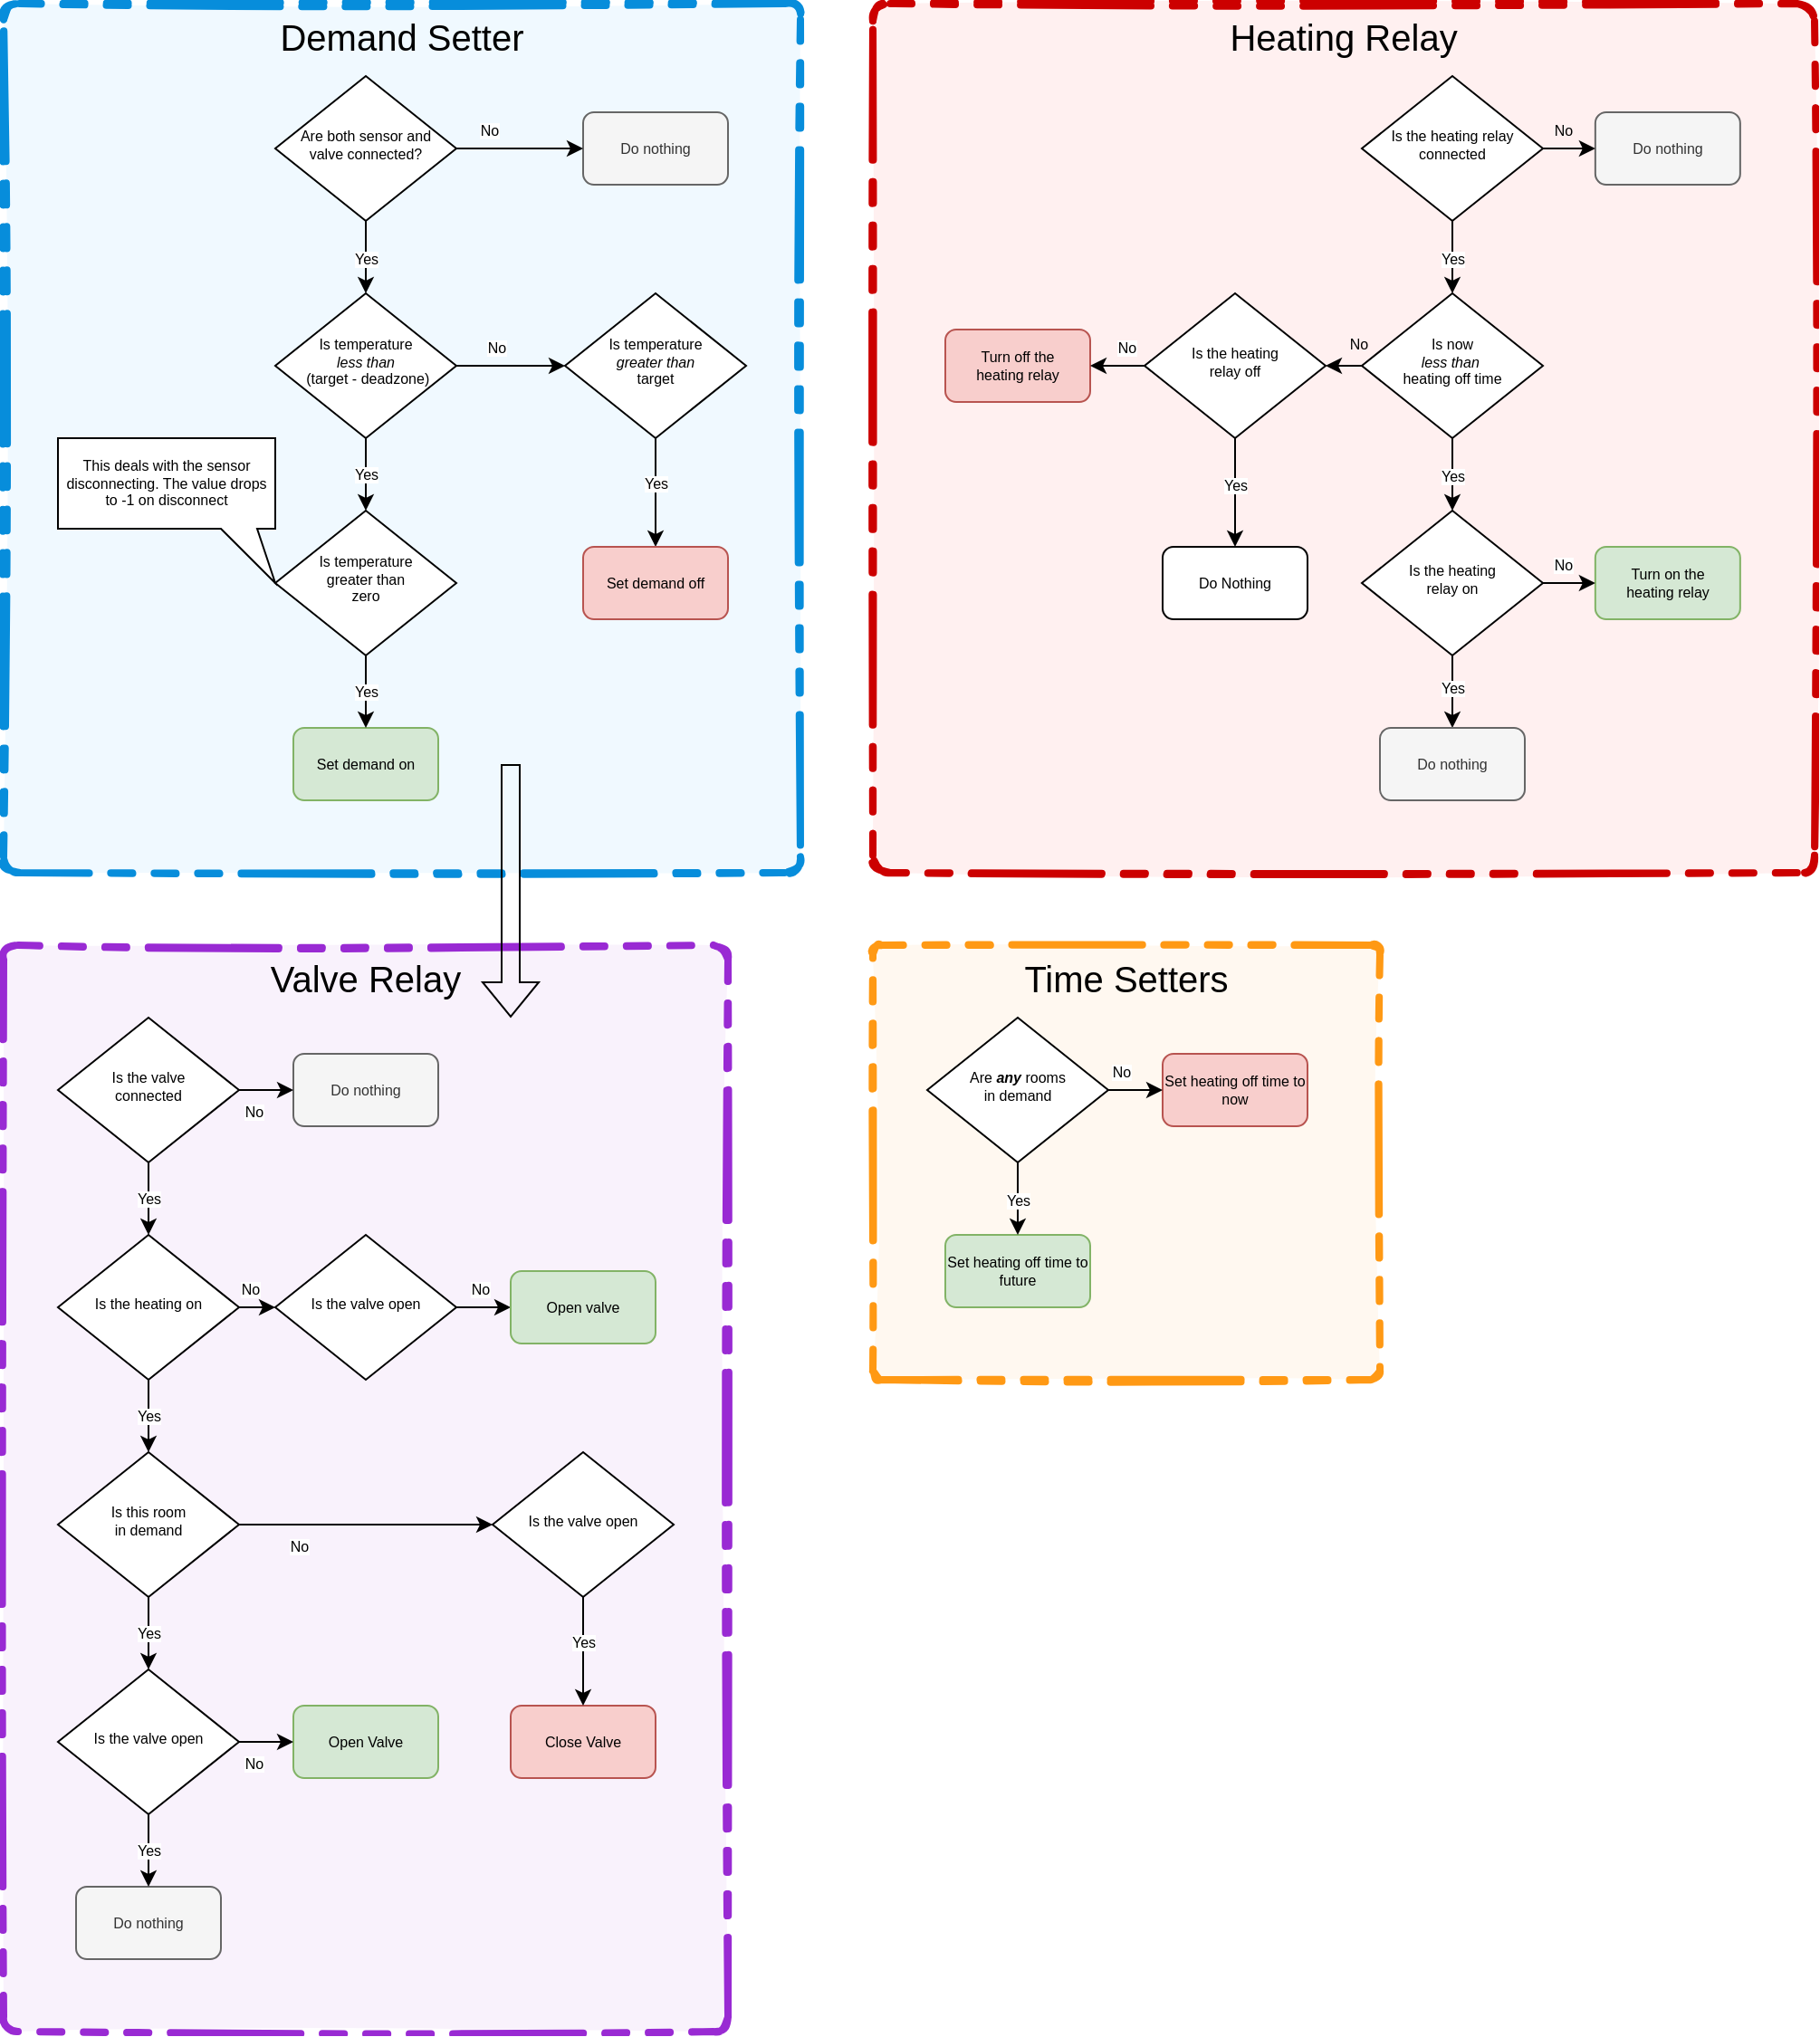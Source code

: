 <mxfile version="15.9.6" type="device"><diagram id="C5RBs43oDa-KdzZeNtuy" name="Page-1"><mxGraphModel dx="2254" dy="1159" grid="1" gridSize="10" guides="1" tooltips="1" connect="1" arrows="1" fold="1" page="0" pageScale="1" pageWidth="827" pageHeight="1169" math="0" shadow="0"><root><mxCell id="WIyWlLk6GJQsqaUBKTNV-0"/><mxCell id="WIyWlLk6GJQsqaUBKTNV-1" parent="WIyWlLk6GJQsqaUBKTNV-0"/><mxCell id="Wwm1daDVF6ZwRtCLSEJd-118" value="&lt;font style=&quot;font-size: 20px&quot;&gt;Time Setters&lt;br&gt;&lt;/font&gt;" style="whiteSpace=wrap;html=1;rounded=1;arcSize=2;shadow=0;glass=0;dashed=1;comic=0;strokeColor=#ff9914;strokeWidth=4;fillColor=#fff8f0;fontSize=16;align=center;labelPosition=center;verticalLabelPosition=middle;verticalAlign=top;fontStyle=0;horizontal=1;spacingLeft=0;connectable=0;container=1;collapsible=0;recursiveResize=0;dashPattern=3 3 3 3 3 3 18 3;sketch=1;fillStyle=solid;" vertex="1" parent="WIyWlLk6GJQsqaUBKTNV-1"><mxGeometry x="480" y="600" width="280" height="240" as="geometry"/></mxCell><mxCell id="Wwm1daDVF6ZwRtCLSEJd-115" value="&lt;font style=&quot;font-size: 20px&quot;&gt;Demand Setter&lt;br&gt;&lt;/font&gt;" style="whiteSpace=wrap;html=1;rounded=1;arcSize=2;shadow=0;glass=0;dashed=1;comic=0;strokeColor=#078DDB;strokeWidth=4;fillColor=#f0f9ff;fontSize=16;align=center;labelPosition=center;verticalLabelPosition=middle;verticalAlign=top;fontStyle=0;horizontal=1;spacingLeft=0;connectable=0;container=1;collapsible=0;recursiveResize=0;dashPattern=3 3 3 3 3 3 18 3;sketch=1;fillStyle=solid;" vertex="1" parent="WIyWlLk6GJQsqaUBKTNV-1"><mxGeometry y="80" width="440" height="480" as="geometry"/></mxCell><mxCell id="Wwm1daDVF6ZwRtCLSEJd-113" value="&lt;font style=&quot;font-size: 20px&quot;&gt;Heating Relay&lt;br&gt;&lt;/font&gt;" style="whiteSpace=wrap;html=1;rounded=1;arcSize=2;shadow=0;glass=0;dashed=1;comic=0;strokeColor=#c00;strokeWidth=4;fillColor=#fff0f0;fontSize=16;align=center;labelPosition=center;verticalLabelPosition=middle;verticalAlign=top;fontStyle=0;horizontal=1;spacingLeft=0;connectable=0;container=1;collapsible=0;recursiveResize=0;dashPattern=3 3 3 3 3 3 18 3;sketch=1;fillStyle=solid;" vertex="1" parent="WIyWlLk6GJQsqaUBKTNV-1"><mxGeometry x="480" y="80" width="520" height="480" as="geometry"/></mxCell><mxCell id="Wwm1daDVF6ZwRtCLSEJd-110" value="&lt;font style=&quot;font-size: 20px&quot;&gt;Valve Relay&lt;br&gt;&lt;/font&gt;" style="whiteSpace=wrap;html=1;rounded=1;arcSize=2;shadow=0;glass=0;dashed=1;comic=0;strokeColor=#992AD3;strokeWidth=4;fillColor=#F9F2FC;fontSize=16;align=center;labelPosition=center;verticalLabelPosition=middle;verticalAlign=top;fontStyle=0;horizontal=1;spacingLeft=0;connectable=0;container=1;collapsible=0;recursiveResize=0;dashPattern=3 3 3 3 3 3 18 3;sketch=1;fillStyle=solid;" vertex="1" parent="WIyWlLk6GJQsqaUBKTNV-1"><mxGeometry y="600" width="400" height="600" as="geometry"/></mxCell><mxCell id="WIyWlLk6GJQsqaUBKTNV-6" value="Are both sensor and valve connected?" style="rhombus;whiteSpace=wrap;html=1;shadow=0;fontFamily=Helvetica;fontSize=8;align=center;strokeWidth=1;spacing=6;spacingTop=-4;" parent="WIyWlLk6GJQsqaUBKTNV-1" vertex="1"><mxGeometry x="150" y="120" width="100" height="80" as="geometry"/></mxCell><mxCell id="WIyWlLk6GJQsqaUBKTNV-7" value="Set demand on" style="rounded=1;whiteSpace=wrap;html=1;fontSize=8;glass=0;strokeWidth=1;shadow=0;fillColor=#d5e8d4;strokeColor=#82b366;" parent="WIyWlLk6GJQsqaUBKTNV-1" vertex="1"><mxGeometry x="160" y="480" width="80" height="40" as="geometry"/></mxCell><mxCell id="Wwm1daDVF6ZwRtCLSEJd-8" value="Is temperature &lt;br&gt;&lt;i&gt;less than&lt;/i&gt;&lt;br&gt;&amp;nbsp;(target - deadzone)" style="rhombus;whiteSpace=wrap;html=1;shadow=0;fontFamily=Helvetica;fontSize=8;align=center;strokeWidth=1;spacing=6;spacingTop=-4;" vertex="1" parent="WIyWlLk6GJQsqaUBKTNV-1"><mxGeometry x="150" y="240" width="100" height="80" as="geometry"/></mxCell><mxCell id="Wwm1daDVF6ZwRtCLSEJd-9" value="" style="endArrow=classic;html=1;rounded=0;fontSize=8;exitX=0.5;exitY=1;exitDx=0;exitDy=0;entryX=0.5;entryY=0;entryDx=0;entryDy=0;" edge="1" parent="WIyWlLk6GJQsqaUBKTNV-1" source="WIyWlLk6GJQsqaUBKTNV-6" target="Wwm1daDVF6ZwRtCLSEJd-8"><mxGeometry width="50" height="50" relative="1" as="geometry"><mxPoint x="10" y="330" as="sourcePoint"/><mxPoint x="60" y="280" as="targetPoint"/></mxGeometry></mxCell><mxCell id="Wwm1daDVF6ZwRtCLSEJd-10" value="Yes" style="edgeLabel;html=1;align=center;verticalAlign=middle;resizable=0;points=[];fontSize=8;" vertex="1" connectable="0" parent="Wwm1daDVF6ZwRtCLSEJd-9"><mxGeometry x="-0.276" y="-2" relative="1" as="geometry"><mxPoint x="2" y="6" as="offset"/></mxGeometry></mxCell><mxCell id="Wwm1daDVF6ZwRtCLSEJd-11" value="Do nothing" style="rounded=1;whiteSpace=wrap;html=1;fontSize=8;glass=0;strokeWidth=1;shadow=0;fillColor=#f5f5f5;fontColor=#333333;strokeColor=#666666;" vertex="1" parent="WIyWlLk6GJQsqaUBKTNV-1"><mxGeometry x="320" y="140" width="80" height="40" as="geometry"/></mxCell><mxCell id="Wwm1daDVF6ZwRtCLSEJd-12" value="" style="endArrow=classic;html=1;rounded=0;fontSize=8;" edge="1" parent="WIyWlLk6GJQsqaUBKTNV-1" source="WIyWlLk6GJQsqaUBKTNV-6" target="Wwm1daDVF6ZwRtCLSEJd-11"><mxGeometry width="50" height="50" relative="1" as="geometry"><mxPoint x="70" y="300" as="sourcePoint"/><mxPoint x="120" y="250" as="targetPoint"/></mxGeometry></mxCell><mxCell id="Wwm1daDVF6ZwRtCLSEJd-13" value="No" style="edgeLabel;html=1;align=center;verticalAlign=middle;resizable=0;points=[];fontSize=8;" vertex="1" connectable="0" parent="Wwm1daDVF6ZwRtCLSEJd-12"><mxGeometry x="-0.454" y="-1" relative="1" as="geometry"><mxPoint x="-1" y="-11" as="offset"/></mxGeometry></mxCell><mxCell id="Wwm1daDVF6ZwRtCLSEJd-14" value="Is temperature &lt;br&gt;&lt;div&gt;&lt;span&gt;&lt;i&gt;greater than&lt;/i&gt;&lt;/span&gt;&lt;/div&gt;target" style="rhombus;whiteSpace=wrap;html=1;shadow=0;fontFamily=Helvetica;fontSize=8;align=center;strokeWidth=1;spacing=6;spacingTop=-4;" vertex="1" parent="WIyWlLk6GJQsqaUBKTNV-1"><mxGeometry x="310" y="240" width="100" height="80" as="geometry"/></mxCell><mxCell id="Wwm1daDVF6ZwRtCLSEJd-15" value="" style="endArrow=classic;html=1;rounded=0;fontSize=8;" edge="1" parent="WIyWlLk6GJQsqaUBKTNV-1" source="Wwm1daDVF6ZwRtCLSEJd-8" target="Wwm1daDVF6ZwRtCLSEJd-14"><mxGeometry width="50" height="50" relative="1" as="geometry"><mxPoint x="70" y="380" as="sourcePoint"/><mxPoint x="120" y="330" as="targetPoint"/></mxGeometry></mxCell><mxCell id="Wwm1daDVF6ZwRtCLSEJd-16" value="No" style="edgeLabel;html=1;align=center;verticalAlign=middle;resizable=0;points=[];fontSize=8;" vertex="1" connectable="0" parent="Wwm1daDVF6ZwRtCLSEJd-15"><mxGeometry x="-0.252" y="-3" relative="1" as="geometry"><mxPoint x="-1" y="-13" as="offset"/></mxGeometry></mxCell><mxCell id="Wwm1daDVF6ZwRtCLSEJd-17" value="" style="endArrow=classic;html=1;rounded=0;fontSize=8;" edge="1" parent="WIyWlLk6GJQsqaUBKTNV-1" source="Wwm1daDVF6ZwRtCLSEJd-8" target="Wwm1daDVF6ZwRtCLSEJd-23"><mxGeometry width="50" height="50" relative="1" as="geometry"><mxPoint x="30" y="380" as="sourcePoint"/><mxPoint x="80" y="330" as="targetPoint"/></mxGeometry></mxCell><mxCell id="Wwm1daDVF6ZwRtCLSEJd-18" value="Yes" style="edgeLabel;html=1;align=center;verticalAlign=middle;resizable=0;points=[];fontSize=8;" vertex="1" connectable="0" parent="Wwm1daDVF6ZwRtCLSEJd-17"><mxGeometry x="-0.549" y="-1" relative="1" as="geometry"><mxPoint x="1" y="11" as="offset"/></mxGeometry></mxCell><mxCell id="Wwm1daDVF6ZwRtCLSEJd-20" value="" style="endArrow=classic;html=1;rounded=0;fontSize=8;" edge="1" parent="WIyWlLk6GJQsqaUBKTNV-1" source="Wwm1daDVF6ZwRtCLSEJd-14" target="Wwm1daDVF6ZwRtCLSEJd-22"><mxGeometry width="50" height="50" relative="1" as="geometry"><mxPoint x="290" y="390" as="sourcePoint"/><mxPoint x="320" y="390" as="targetPoint"/></mxGeometry></mxCell><mxCell id="Wwm1daDVF6ZwRtCLSEJd-21" value="Yes" style="edgeLabel;html=1;align=center;verticalAlign=middle;resizable=0;points=[];fontSize=8;" vertex="1" connectable="0" parent="Wwm1daDVF6ZwRtCLSEJd-20"><mxGeometry x="-0.549" y="-1" relative="1" as="geometry"><mxPoint x="1" y="11" as="offset"/></mxGeometry></mxCell><mxCell id="Wwm1daDVF6ZwRtCLSEJd-22" value="Set demand off" style="rounded=1;whiteSpace=wrap;html=1;fontSize=8;glass=0;strokeWidth=1;shadow=0;fillColor=#f8cecc;strokeColor=#b85450;" vertex="1" parent="WIyWlLk6GJQsqaUBKTNV-1"><mxGeometry x="320" y="380" width="80" height="40" as="geometry"/></mxCell><mxCell id="Wwm1daDVF6ZwRtCLSEJd-23" value="Is temperature&lt;br&gt;greater than&lt;br&gt;zero" style="rhombus;whiteSpace=wrap;html=1;shadow=0;fontFamily=Helvetica;fontSize=8;align=center;strokeWidth=1;spacing=6;spacingTop=-4;verticalAlign=middle;" vertex="1" parent="WIyWlLk6GJQsqaUBKTNV-1"><mxGeometry x="150" y="360" width="100" height="80" as="geometry"/></mxCell><mxCell id="Wwm1daDVF6ZwRtCLSEJd-24" value="" style="endArrow=classic;html=1;rounded=0;fontSize=8;" edge="1" parent="WIyWlLk6GJQsqaUBKTNV-1" source="Wwm1daDVF6ZwRtCLSEJd-23" target="WIyWlLk6GJQsqaUBKTNV-7"><mxGeometry width="50" height="50" relative="1" as="geometry"><mxPoint x="250" y="440" as="sourcePoint"/><mxPoint x="250" y="480" as="targetPoint"/></mxGeometry></mxCell><mxCell id="Wwm1daDVF6ZwRtCLSEJd-25" value="Yes" style="edgeLabel;html=1;align=center;verticalAlign=middle;resizable=0;points=[];fontSize=8;" vertex="1" connectable="0" parent="Wwm1daDVF6ZwRtCLSEJd-24"><mxGeometry x="-0.549" y="-1" relative="1" as="geometry"><mxPoint x="1" y="11" as="offset"/></mxGeometry></mxCell><mxCell id="Wwm1daDVF6ZwRtCLSEJd-26" value="This deals with the sensor disconnecting. The value drops to -1 on disconnect" style="shape=callout;whiteSpace=wrap;html=1;perimeter=calloutPerimeter;fontSize=8;position2=1;base=20;size=30;position=0.75;" vertex="1" parent="WIyWlLk6GJQsqaUBKTNV-1"><mxGeometry x="30" y="320" width="120" height="80" as="geometry"/></mxCell><mxCell id="Wwm1daDVF6ZwRtCLSEJd-27" value="Are &lt;b&gt;&lt;i&gt;any&lt;/i&gt;&lt;/b&gt; rooms &lt;br&gt;in demand" style="rhombus;whiteSpace=wrap;html=1;shadow=0;fontFamily=Helvetica;fontSize=8;align=center;strokeWidth=1;spacing=6;spacingTop=-4;" vertex="1" parent="WIyWlLk6GJQsqaUBKTNV-1"><mxGeometry x="510" y="640" width="100" height="80" as="geometry"/></mxCell><mxCell id="Wwm1daDVF6ZwRtCLSEJd-28" value="Set heating off time to future" style="rounded=1;whiteSpace=wrap;html=1;fontSize=8;glass=0;strokeWidth=1;shadow=0;fillColor=#d5e8d4;strokeColor=#82b366;" vertex="1" parent="WIyWlLk6GJQsqaUBKTNV-1"><mxGeometry x="520" y="760" width="80" height="40" as="geometry"/></mxCell><mxCell id="Wwm1daDVF6ZwRtCLSEJd-29" value="Set heating off time to now" style="rounded=1;whiteSpace=wrap;html=1;fontSize=8;glass=0;strokeWidth=1;shadow=0;fillColor=#f8cecc;strokeColor=#b85450;" vertex="1" parent="WIyWlLk6GJQsqaUBKTNV-1"><mxGeometry x="640" y="660" width="80" height="40" as="geometry"/></mxCell><mxCell id="Wwm1daDVF6ZwRtCLSEJd-30" value="" style="endArrow=classic;html=1;rounded=0;fontSize=8;" edge="1" parent="WIyWlLk6GJQsqaUBKTNV-1" source="Wwm1daDVF6ZwRtCLSEJd-27" target="Wwm1daDVF6ZwRtCLSEJd-28"><mxGeometry width="50" height="50" relative="1" as="geometry"><mxPoint x="440" y="710" as="sourcePoint"/><mxPoint x="250" y="770" as="targetPoint"/></mxGeometry></mxCell><mxCell id="Wwm1daDVF6ZwRtCLSEJd-31" value="Yes" style="edgeLabel;html=1;align=center;verticalAlign=middle;resizable=0;points=[];fontSize=8;" vertex="1" connectable="0" parent="Wwm1daDVF6ZwRtCLSEJd-30"><mxGeometry x="-0.276" y="-2" relative="1" as="geometry"><mxPoint x="2" y="6" as="offset"/></mxGeometry></mxCell><mxCell id="Wwm1daDVF6ZwRtCLSEJd-35" value="" style="endArrow=classic;html=1;rounded=0;fontSize=8;" edge="1" parent="WIyWlLk6GJQsqaUBKTNV-1" source="Wwm1daDVF6ZwRtCLSEJd-27" target="Wwm1daDVF6ZwRtCLSEJd-29"><mxGeometry width="50" height="50" relative="1" as="geometry"><mxPoint x="620" y="730" as="sourcePoint"/><mxPoint x="660" y="730" as="targetPoint"/></mxGeometry></mxCell><mxCell id="Wwm1daDVF6ZwRtCLSEJd-36" value="No" style="edgeLabel;html=1;align=center;verticalAlign=middle;resizable=0;points=[];fontSize=8;" vertex="1" connectable="0" parent="Wwm1daDVF6ZwRtCLSEJd-35"><mxGeometry x="-0.454" y="-1" relative="1" as="geometry"><mxPoint x="-1" y="-11" as="offset"/></mxGeometry></mxCell><mxCell id="Wwm1daDVF6ZwRtCLSEJd-37" value="Is now&lt;br&gt;&lt;i&gt;less than&amp;nbsp;&lt;br&gt;&lt;/i&gt;heating off time" style="rhombus;whiteSpace=wrap;html=1;shadow=0;fontFamily=Helvetica;fontSize=8;align=center;strokeWidth=1;spacing=6;spacingTop=-4;" vertex="1" parent="WIyWlLk6GJQsqaUBKTNV-1"><mxGeometry x="750.0" y="240" width="100" height="80" as="geometry"/></mxCell><mxCell id="Wwm1daDVF6ZwRtCLSEJd-38" value="Turn on the &lt;br&gt;heating relay" style="rounded=1;whiteSpace=wrap;html=1;fontSize=8;glass=0;strokeWidth=1;shadow=0;fillColor=#d5e8d4;strokeColor=#82b366;" vertex="1" parent="WIyWlLk6GJQsqaUBKTNV-1"><mxGeometry x="878.93" y="380" width="80" height="40" as="geometry"/></mxCell><mxCell id="Wwm1daDVF6ZwRtCLSEJd-39" value="Turn off the &lt;br&gt;heating relay" style="rounded=1;whiteSpace=wrap;html=1;fontSize=8;glass=0;strokeWidth=1;shadow=0;fillColor=#f8cecc;strokeColor=#b85450;" vertex="1" parent="WIyWlLk6GJQsqaUBKTNV-1"><mxGeometry x="520" y="260" width="80" height="40" as="geometry"/></mxCell><mxCell id="Wwm1daDVF6ZwRtCLSEJd-40" value="" style="endArrow=classic;html=1;rounded=0;fontSize=8;" edge="1" parent="WIyWlLk6GJQsqaUBKTNV-1" source="Wwm1daDVF6ZwRtCLSEJd-51" target="Wwm1daDVF6ZwRtCLSEJd-38"><mxGeometry width="50" height="50" relative="1" as="geometry"><mxPoint x="740" y="350" as="sourcePoint"/><mxPoint x="550" y="410" as="targetPoint"/></mxGeometry></mxCell><mxCell id="Wwm1daDVF6ZwRtCLSEJd-41" value="No" style="edgeLabel;html=1;align=center;verticalAlign=middle;resizable=0;points=[];fontSize=8;" vertex="1" connectable="0" parent="Wwm1daDVF6ZwRtCLSEJd-40"><mxGeometry x="-0.276" y="-2" relative="1" as="geometry"><mxPoint y="-12" as="offset"/></mxGeometry></mxCell><mxCell id="Wwm1daDVF6ZwRtCLSEJd-43" value="" style="endArrow=classic;html=1;rounded=0;fontSize=8;" edge="1" parent="WIyWlLk6GJQsqaUBKTNV-1" source="Wwm1daDVF6ZwRtCLSEJd-57" target="Wwm1daDVF6ZwRtCLSEJd-39"><mxGeometry width="50" height="50" relative="1" as="geometry"><mxPoint x="1130" y="200" as="sourcePoint"/><mxPoint x="960" y="330" as="targetPoint"/></mxGeometry></mxCell><mxCell id="Wwm1daDVF6ZwRtCLSEJd-44" value="No" style="edgeLabel;html=1;align=center;verticalAlign=middle;resizable=0;points=[];fontSize=8;" vertex="1" connectable="0" parent="Wwm1daDVF6ZwRtCLSEJd-43"><mxGeometry x="-0.454" y="-1" relative="1" as="geometry"><mxPoint x="-2" y="-9" as="offset"/></mxGeometry></mxCell><mxCell id="Wwm1daDVF6ZwRtCLSEJd-45" value="Is the heating relay connected" style="rhombus;whiteSpace=wrap;html=1;shadow=0;fontFamily=Helvetica;fontSize=8;align=center;strokeWidth=1;spacing=6;spacingTop=-4;" vertex="1" parent="WIyWlLk6GJQsqaUBKTNV-1"><mxGeometry x="750.0" y="120" width="100" height="80" as="geometry"/></mxCell><mxCell id="Wwm1daDVF6ZwRtCLSEJd-46" value="Do nothing" style="rounded=1;whiteSpace=wrap;html=1;fontSize=8;glass=0;strokeWidth=1;shadow=0;fillColor=#f5f5f5;fontColor=#333333;strokeColor=#666666;" vertex="1" parent="WIyWlLk6GJQsqaUBKTNV-1"><mxGeometry x="878.93" y="140" width="80" height="40" as="geometry"/></mxCell><mxCell id="Wwm1daDVF6ZwRtCLSEJd-47" value="" style="endArrow=classic;html=1;rounded=0;fontSize=8;" edge="1" parent="WIyWlLk6GJQsqaUBKTNV-1" target="Wwm1daDVF6ZwRtCLSEJd-46" source="Wwm1daDVF6ZwRtCLSEJd-45"><mxGeometry width="50" height="50" relative="1" as="geometry"><mxPoint x="910" y="160" as="sourcePoint"/><mxPoint x="780" y="250" as="targetPoint"/></mxGeometry></mxCell><mxCell id="Wwm1daDVF6ZwRtCLSEJd-48" value="No" style="edgeLabel;html=1;align=center;verticalAlign=middle;resizable=0;points=[];fontSize=8;labelBackgroundColor=none;" vertex="1" connectable="0" parent="Wwm1daDVF6ZwRtCLSEJd-47"><mxGeometry x="-0.454" y="-1" relative="1" as="geometry"><mxPoint x="3" y="-11" as="offset"/></mxGeometry></mxCell><mxCell id="Wwm1daDVF6ZwRtCLSEJd-49" value="" style="endArrow=classic;html=1;rounded=0;fontSize=8;" edge="1" parent="WIyWlLk6GJQsqaUBKTNV-1" source="Wwm1daDVF6ZwRtCLSEJd-45" target="Wwm1daDVF6ZwRtCLSEJd-37"><mxGeometry width="50" height="50" relative="1" as="geometry"><mxPoint x="750.0" y="230" as="sourcePoint"/><mxPoint x="750.0" y="270" as="targetPoint"/></mxGeometry></mxCell><mxCell id="Wwm1daDVF6ZwRtCLSEJd-50" value="Yes" style="edgeLabel;html=1;align=center;verticalAlign=middle;resizable=0;points=[];fontSize=8;" vertex="1" connectable="0" parent="Wwm1daDVF6ZwRtCLSEJd-49"><mxGeometry x="-0.276" y="-2" relative="1" as="geometry"><mxPoint x="2" y="6" as="offset"/></mxGeometry></mxCell><mxCell id="Wwm1daDVF6ZwRtCLSEJd-51" value="Is the heating &lt;br&gt;relay on" style="rhombus;whiteSpace=wrap;html=1;shadow=0;fontFamily=Helvetica;fontSize=8;align=center;strokeWidth=1;spacing=6;spacingTop=-4;" vertex="1" parent="WIyWlLk6GJQsqaUBKTNV-1"><mxGeometry x="750.0" y="360" width="100" height="80" as="geometry"/></mxCell><mxCell id="Wwm1daDVF6ZwRtCLSEJd-54" value="" style="endArrow=classic;html=1;rounded=0;fontSize=8;" edge="1" parent="WIyWlLk6GJQsqaUBKTNV-1" source="Wwm1daDVF6ZwRtCLSEJd-51" target="Wwm1daDVF6ZwRtCLSEJd-56"><mxGeometry width="50" height="50" relative="1" as="geometry"><mxPoint x="940.0" y="430.0" as="sourcePoint"/><mxPoint x="940" y="470" as="targetPoint"/></mxGeometry></mxCell><mxCell id="Wwm1daDVF6ZwRtCLSEJd-55" value="Yes" style="edgeLabel;html=1;align=center;verticalAlign=middle;resizable=0;points=[];fontSize=8;" vertex="1" connectable="0" parent="Wwm1daDVF6ZwRtCLSEJd-54"><mxGeometry x="-0.276" y="-2" relative="1" as="geometry"><mxPoint x="2" y="3" as="offset"/></mxGeometry></mxCell><mxCell id="Wwm1daDVF6ZwRtCLSEJd-56" value="Do nothing" style="rounded=1;whiteSpace=wrap;html=1;fontSize=8;glass=0;strokeWidth=1;shadow=0;fillColor=#f5f5f5;fontColor=#333333;strokeColor=#666666;" vertex="1" parent="WIyWlLk6GJQsqaUBKTNV-1"><mxGeometry x="760" y="480" width="80" height="40" as="geometry"/></mxCell><mxCell id="Wwm1daDVF6ZwRtCLSEJd-57" value="Is the heating &lt;br&gt;relay off" style="rhombus;whiteSpace=wrap;html=1;shadow=0;fontFamily=Helvetica;fontSize=8;align=center;strokeWidth=1;spacing=6;spacingTop=-4;" vertex="1" parent="WIyWlLk6GJQsqaUBKTNV-1"><mxGeometry x="630" y="240" width="100" height="80" as="geometry"/></mxCell><mxCell id="Wwm1daDVF6ZwRtCLSEJd-58" value="" style="endArrow=classic;html=1;rounded=0;fontSize=8;" edge="1" parent="WIyWlLk6GJQsqaUBKTNV-1" source="Wwm1daDVF6ZwRtCLSEJd-37" target="Wwm1daDVF6ZwRtCLSEJd-57"><mxGeometry width="50" height="50" relative="1" as="geometry"><mxPoint x="888.93" y="230" as="sourcePoint"/><mxPoint x="920" y="230" as="targetPoint"/></mxGeometry></mxCell><mxCell id="Wwm1daDVF6ZwRtCLSEJd-59" value="No" style="edgeLabel;html=1;align=center;verticalAlign=middle;resizable=0;points=[];fontSize=8;labelBackgroundColor=none;" vertex="1" connectable="0" parent="Wwm1daDVF6ZwRtCLSEJd-58"><mxGeometry x="-0.454" y="-1" relative="1" as="geometry"><mxPoint x="3" y="-11" as="offset"/></mxGeometry></mxCell><mxCell id="Wwm1daDVF6ZwRtCLSEJd-60" value="Do Nothing" style="rounded=1;whiteSpace=wrap;html=1;fontSize=8;glass=0;strokeWidth=1;shadow=0;" vertex="1" parent="WIyWlLk6GJQsqaUBKTNV-1"><mxGeometry x="640" y="380" width="80" height="40" as="geometry"/></mxCell><mxCell id="Wwm1daDVF6ZwRtCLSEJd-61" value="" style="endArrow=classic;html=1;rounded=0;fontSize=8;" edge="1" parent="WIyWlLk6GJQsqaUBKTNV-1" source="Wwm1daDVF6ZwRtCLSEJd-57" target="Wwm1daDVF6ZwRtCLSEJd-60"><mxGeometry width="50" height="50" relative="1" as="geometry"><mxPoint x="630.0" y="310" as="sourcePoint"/><mxPoint x="571.07" y="310" as="targetPoint"/></mxGeometry></mxCell><mxCell id="Wwm1daDVF6ZwRtCLSEJd-62" value="Yes" style="edgeLabel;html=1;align=center;verticalAlign=middle;resizable=0;points=[];fontSize=8;" vertex="1" connectable="0" parent="Wwm1daDVF6ZwRtCLSEJd-61"><mxGeometry x="-0.454" y="-1" relative="1" as="geometry"><mxPoint x="1" y="9" as="offset"/></mxGeometry></mxCell><mxCell id="Wwm1daDVF6ZwRtCLSEJd-66" value="Is the valve &lt;br&gt;connected" style="rhombus;whiteSpace=wrap;html=1;shadow=0;fontFamily=Helvetica;fontSize=8;align=center;strokeWidth=1;spacing=6;spacingTop=-4;verticalAlign=middle;" vertex="1" parent="WIyWlLk6GJQsqaUBKTNV-1"><mxGeometry x="30" y="640" width="100" height="80" as="geometry"/></mxCell><mxCell id="Wwm1daDVF6ZwRtCLSEJd-71" value="" style="endArrow=classic;html=1;rounded=0;fontSize=8;" edge="1" parent="WIyWlLk6GJQsqaUBKTNV-1" source="Wwm1daDVF6ZwRtCLSEJd-37" target="Wwm1daDVF6ZwRtCLSEJd-51"><mxGeometry width="50" height="50" relative="1" as="geometry"><mxPoint x="838.93" y="440.0" as="sourcePoint"/><mxPoint x="848.93" y="380" as="targetPoint"/></mxGeometry></mxCell><mxCell id="Wwm1daDVF6ZwRtCLSEJd-72" value="Yes" style="edgeLabel;html=1;align=center;verticalAlign=middle;resizable=0;points=[];fontSize=8;" vertex="1" connectable="0" parent="Wwm1daDVF6ZwRtCLSEJd-71"><mxGeometry x="-0.276" y="-2" relative="1" as="geometry"><mxPoint x="2" y="6" as="offset"/></mxGeometry></mxCell><mxCell id="Wwm1daDVF6ZwRtCLSEJd-76" value="Do nothing" style="rounded=1;whiteSpace=wrap;html=1;fontSize=8;glass=0;strokeWidth=1;shadow=0;fillColor=#f5f5f5;fontColor=#333333;strokeColor=#666666;" vertex="1" parent="WIyWlLk6GJQsqaUBKTNV-1"><mxGeometry x="160" y="660" width="80" height="40" as="geometry"/></mxCell><mxCell id="Wwm1daDVF6ZwRtCLSEJd-77" value="Is the heating on" style="rhombus;whiteSpace=wrap;html=1;shadow=0;fontFamily=Helvetica;fontSize=8;align=center;strokeWidth=1;spacing=6;spacingTop=-4;" vertex="1" parent="WIyWlLk6GJQsqaUBKTNV-1"><mxGeometry x="30" y="760" width="100" height="80" as="geometry"/></mxCell><mxCell id="Wwm1daDVF6ZwRtCLSEJd-78" value="Is this room &lt;br&gt;in demand" style="rhombus;whiteSpace=wrap;html=1;shadow=0;fontFamily=Helvetica;fontSize=8;align=center;strokeWidth=1;spacing=6;spacingTop=-4;" vertex="1" parent="WIyWlLk6GJQsqaUBKTNV-1"><mxGeometry x="30" y="880" width="100" height="80" as="geometry"/></mxCell><mxCell id="Wwm1daDVF6ZwRtCLSEJd-79" value="Do nothing" style="rounded=1;whiteSpace=wrap;html=1;fontSize=8;glass=0;strokeWidth=1;shadow=0;fillColor=#f5f5f5;fontColor=#333333;strokeColor=#666666;" vertex="1" parent="WIyWlLk6GJQsqaUBKTNV-1"><mxGeometry x="40" y="1120" width="80" height="40" as="geometry"/></mxCell><mxCell id="Wwm1daDVF6ZwRtCLSEJd-80" value="Close Valve" style="rounded=1;whiteSpace=wrap;html=1;fontSize=8;glass=0;strokeWidth=1;shadow=0;fillColor=#f8cecc;strokeColor=#b85450;" vertex="1" parent="WIyWlLk6GJQsqaUBKTNV-1"><mxGeometry x="280" y="1020" width="80" height="40" as="geometry"/></mxCell><mxCell id="Wwm1daDVF6ZwRtCLSEJd-81" value="" style="endArrow=classic;html=1;rounded=0;fontSize=8;" edge="1" parent="WIyWlLk6GJQsqaUBKTNV-1" source="Wwm1daDVF6ZwRtCLSEJd-90" target="Wwm1daDVF6ZwRtCLSEJd-79"><mxGeometry width="50" height="50" relative="1" as="geometry"><mxPoint x="240" y="1070" as="sourcePoint"/><mxPoint x="380" y="610" as="targetPoint"/></mxGeometry></mxCell><mxCell id="Wwm1daDVF6ZwRtCLSEJd-82" value="Yes" style="edgeLabel;html=1;align=center;verticalAlign=middle;resizable=0;points=[];fontSize=8;" vertex="1" connectable="0" parent="Wwm1daDVF6ZwRtCLSEJd-81"><mxGeometry x="-0.549" y="-1" relative="1" as="geometry"><mxPoint x="1" y="11" as="offset"/></mxGeometry></mxCell><mxCell id="Wwm1daDVF6ZwRtCLSEJd-83" value="" style="endArrow=classic;html=1;rounded=0;fontSize=8;" edge="1" parent="WIyWlLk6GJQsqaUBKTNV-1" source="Wwm1daDVF6ZwRtCLSEJd-77" target="Wwm1daDVF6ZwRtCLSEJd-78"><mxGeometry width="50" height="50" relative="1" as="geometry"><mxPoint x="420" y="560" as="sourcePoint"/><mxPoint x="390" y="620" as="targetPoint"/></mxGeometry></mxCell><mxCell id="Wwm1daDVF6ZwRtCLSEJd-84" value="Yes" style="edgeLabel;html=1;align=center;verticalAlign=middle;resizable=0;points=[];fontSize=8;" vertex="1" connectable="0" parent="Wwm1daDVF6ZwRtCLSEJd-83"><mxGeometry x="-0.549" y="-1" relative="1" as="geometry"><mxPoint x="1" y="11" as="offset"/></mxGeometry></mxCell><mxCell id="Wwm1daDVF6ZwRtCLSEJd-85" value="" style="endArrow=classic;html=1;rounded=0;fontSize=8;" edge="1" parent="WIyWlLk6GJQsqaUBKTNV-1" source="Wwm1daDVF6ZwRtCLSEJd-66" target="Wwm1daDVF6ZwRtCLSEJd-77"><mxGeometry width="50" height="50" relative="1" as="geometry"><mxPoint x="180" y="740" as="sourcePoint"/><mxPoint x="150" y="800" as="targetPoint"/></mxGeometry></mxCell><mxCell id="Wwm1daDVF6ZwRtCLSEJd-86" value="Yes" style="edgeLabel;html=1;align=center;verticalAlign=middle;resizable=0;points=[];fontSize=8;" vertex="1" connectable="0" parent="Wwm1daDVF6ZwRtCLSEJd-85"><mxGeometry x="-0.549" y="-1" relative="1" as="geometry"><mxPoint x="1" y="11" as="offset"/></mxGeometry></mxCell><mxCell id="Wwm1daDVF6ZwRtCLSEJd-87" value="Is the valve open" style="rhombus;whiteSpace=wrap;html=1;shadow=0;fontFamily=Helvetica;fontSize=8;align=center;strokeWidth=1;spacing=6;spacingTop=-4;" vertex="1" parent="WIyWlLk6GJQsqaUBKTNV-1"><mxGeometry x="150" y="760" width="100" height="80" as="geometry"/></mxCell><mxCell id="Wwm1daDVF6ZwRtCLSEJd-88" value="" style="endArrow=classic;html=1;rounded=0;fontSize=8;" edge="1" parent="WIyWlLk6GJQsqaUBKTNV-1" source="Wwm1daDVF6ZwRtCLSEJd-77" target="Wwm1daDVF6ZwRtCLSEJd-87"><mxGeometry width="50" height="50" relative="1" as="geometry"><mxPoint x="410" y="550" as="sourcePoint"/><mxPoint x="380" y="610" as="targetPoint"/></mxGeometry></mxCell><mxCell id="Wwm1daDVF6ZwRtCLSEJd-89" value="No" style="edgeLabel;html=1;align=center;verticalAlign=middle;resizable=0;points=[];fontSize=8;" vertex="1" connectable="0" parent="Wwm1daDVF6ZwRtCLSEJd-88"><mxGeometry x="-0.549" y="-1" relative="1" as="geometry"><mxPoint x="1" y="-11" as="offset"/></mxGeometry></mxCell><mxCell id="Wwm1daDVF6ZwRtCLSEJd-90" value="Is the valve open" style="rhombus;whiteSpace=wrap;html=1;shadow=0;fontFamily=Helvetica;fontSize=8;align=center;strokeWidth=1;spacing=6;spacingTop=-4;" vertex="1" parent="WIyWlLk6GJQsqaUBKTNV-1"><mxGeometry x="30" y="1000" width="100" height="80" as="geometry"/></mxCell><mxCell id="Wwm1daDVF6ZwRtCLSEJd-91" value="" style="endArrow=classic;html=1;rounded=0;fontSize=8;" edge="1" parent="WIyWlLk6GJQsqaUBKTNV-1" source="Wwm1daDVF6ZwRtCLSEJd-87" target="Wwm1daDVF6ZwRtCLSEJd-93"><mxGeometry width="50" height="50" relative="1" as="geometry"><mxPoint x="330" y="799.66" as="sourcePoint"/><mxPoint x="360" y="799.66" as="targetPoint"/></mxGeometry></mxCell><mxCell id="Wwm1daDVF6ZwRtCLSEJd-92" value="No" style="edgeLabel;html=1;align=center;verticalAlign=middle;resizable=0;points=[];fontSize=8;" vertex="1" connectable="0" parent="Wwm1daDVF6ZwRtCLSEJd-91"><mxGeometry x="-0.549" y="-1" relative="1" as="geometry"><mxPoint x="6" y="-11" as="offset"/></mxGeometry></mxCell><mxCell id="Wwm1daDVF6ZwRtCLSEJd-93" value="Open valve" style="rounded=1;whiteSpace=wrap;html=1;fontSize=8;glass=0;strokeWidth=1;shadow=0;fillColor=#d5e8d4;strokeColor=#82b366;" vertex="1" parent="WIyWlLk6GJQsqaUBKTNV-1"><mxGeometry x="280" y="780" width="80" height="40" as="geometry"/></mxCell><mxCell id="Wwm1daDVF6ZwRtCLSEJd-94" value="" style="endArrow=classic;html=1;rounded=0;fontSize=8;" edge="1" parent="WIyWlLk6GJQsqaUBKTNV-1" source="Wwm1daDVF6ZwRtCLSEJd-78" target="Wwm1daDVF6ZwRtCLSEJd-90"><mxGeometry width="50" height="50" relative="1" as="geometry"><mxPoint x="170" y="1000.0" as="sourcePoint"/><mxPoint x="170" y="1070.0" as="targetPoint"/></mxGeometry></mxCell><mxCell id="Wwm1daDVF6ZwRtCLSEJd-95" value="Yes" style="edgeLabel;html=1;align=center;verticalAlign=middle;resizable=0;points=[];fontSize=8;" vertex="1" connectable="0" parent="Wwm1daDVF6ZwRtCLSEJd-94"><mxGeometry x="-0.549" y="-1" relative="1" as="geometry"><mxPoint x="1" y="11" as="offset"/></mxGeometry></mxCell><mxCell id="Wwm1daDVF6ZwRtCLSEJd-96" value="Is the valve open" style="rhombus;whiteSpace=wrap;html=1;shadow=0;fontFamily=Helvetica;fontSize=8;align=center;strokeWidth=1;spacing=6;spacingTop=-4;" vertex="1" parent="WIyWlLk6GJQsqaUBKTNV-1"><mxGeometry x="270" y="880" width="100" height="80" as="geometry"/></mxCell><mxCell id="Wwm1daDVF6ZwRtCLSEJd-97" value="" style="endArrow=classic;html=1;rounded=0;fontSize=8;" edge="1" parent="WIyWlLk6GJQsqaUBKTNV-1" source="Wwm1daDVF6ZwRtCLSEJd-78" target="Wwm1daDVF6ZwRtCLSEJd-96"><mxGeometry width="50" height="50" relative="1" as="geometry"><mxPoint x="130" y="810" as="sourcePoint"/><mxPoint x="160" y="810" as="targetPoint"/></mxGeometry></mxCell><mxCell id="Wwm1daDVF6ZwRtCLSEJd-98" value="No" style="edgeLabel;html=1;align=center;verticalAlign=middle;resizable=0;points=[];fontSize=8;" vertex="1" connectable="0" parent="Wwm1daDVF6ZwRtCLSEJd-97"><mxGeometry x="-0.549" y="-1" relative="1" as="geometry"><mxPoint x="1" y="11" as="offset"/></mxGeometry></mxCell><mxCell id="Wwm1daDVF6ZwRtCLSEJd-99" value="" style="endArrow=classic;html=1;rounded=0;fontSize=8;" edge="1" parent="WIyWlLk6GJQsqaUBKTNV-1" source="Wwm1daDVF6ZwRtCLSEJd-96" target="Wwm1daDVF6ZwRtCLSEJd-80"><mxGeometry width="50" height="50" relative="1" as="geometry"><mxPoint x="80" y="850.0" as="sourcePoint"/><mxPoint x="80" y="890.0" as="targetPoint"/></mxGeometry></mxCell><mxCell id="Wwm1daDVF6ZwRtCLSEJd-100" value="Yes" style="edgeLabel;html=1;align=center;verticalAlign=middle;resizable=0;points=[];fontSize=8;" vertex="1" connectable="0" parent="Wwm1daDVF6ZwRtCLSEJd-99"><mxGeometry x="-0.549" y="-1" relative="1" as="geometry"><mxPoint x="1" y="11" as="offset"/></mxGeometry></mxCell><mxCell id="Wwm1daDVF6ZwRtCLSEJd-101" value="Open Valve" style="rounded=1;whiteSpace=wrap;html=1;fontSize=8;glass=0;strokeWidth=1;shadow=0;fillColor=#d5e8d4;strokeColor=#82b366;" vertex="1" parent="WIyWlLk6GJQsqaUBKTNV-1"><mxGeometry x="160" y="1020" width="80" height="40" as="geometry"/></mxCell><mxCell id="Wwm1daDVF6ZwRtCLSEJd-102" value="" style="endArrow=classic;html=1;rounded=0;fontSize=8;" edge="1" parent="WIyWlLk6GJQsqaUBKTNV-1" source="Wwm1daDVF6ZwRtCLSEJd-90" target="Wwm1daDVF6ZwRtCLSEJd-101"><mxGeometry width="50" height="50" relative="1" as="geometry"><mxPoint x="130" y="930.0" as="sourcePoint"/><mxPoint x="280" y="930.0" as="targetPoint"/></mxGeometry></mxCell><mxCell id="Wwm1daDVF6ZwRtCLSEJd-103" value="No" style="edgeLabel;html=1;align=center;verticalAlign=middle;resizable=0;points=[];fontSize=8;" vertex="1" connectable="0" parent="Wwm1daDVF6ZwRtCLSEJd-102"><mxGeometry x="-0.549" y="-1" relative="1" as="geometry"><mxPoint x="1" y="11" as="offset"/></mxGeometry></mxCell><mxCell id="Wwm1daDVF6ZwRtCLSEJd-104" value="" style="endArrow=classic;html=1;rounded=0;fontSize=8;" edge="1" parent="WIyWlLk6GJQsqaUBKTNV-1" source="Wwm1daDVF6ZwRtCLSEJd-66" target="Wwm1daDVF6ZwRtCLSEJd-76"><mxGeometry width="50" height="50" relative="1" as="geometry"><mxPoint x="120" y="720" as="sourcePoint"/><mxPoint x="150" y="720" as="targetPoint"/></mxGeometry></mxCell><mxCell id="Wwm1daDVF6ZwRtCLSEJd-105" value="No" style="edgeLabel;html=1;align=center;verticalAlign=middle;resizable=0;points=[];fontSize=8;" vertex="1" connectable="0" parent="Wwm1daDVF6ZwRtCLSEJd-104"><mxGeometry x="-0.549" y="-1" relative="1" as="geometry"><mxPoint x="1" y="11" as="offset"/></mxGeometry></mxCell><mxCell id="Wwm1daDVF6ZwRtCLSEJd-120" value="" style="shape=flexArrow;endArrow=classic;html=1;rounded=0;fontSize=12;" edge="1" parent="WIyWlLk6GJQsqaUBKTNV-1"><mxGeometry width="50" height="50" relative="1" as="geometry"><mxPoint x="280" y="500" as="sourcePoint"/><mxPoint x="280" y="640" as="targetPoint"/></mxGeometry></mxCell></root></mxGraphModel></diagram></mxfile>